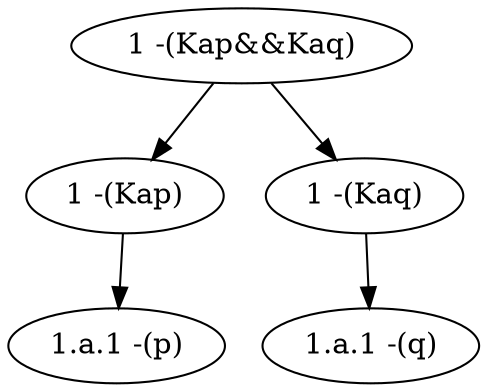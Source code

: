 digraph G {
1[label = "1 -(Kap&&Kaq)"];
11[label = "1 -(Kap)"];
111[label = "1.a.1 -(p)"];
12[label = "1 -(Kaq)"];
121[label = "1.a.1 -(q)"];
1 -> 11;
1 -> 12;
11 -> 111;
12 -> 121;
}
